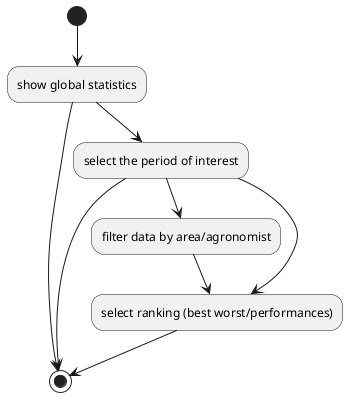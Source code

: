 @startuml

skinparam style strictuml
skinparam monochrome true

(*) --> "show global statistics"
-->(*)

"show global statistics"-->"select the period of interest"
-->(*)


"select the period of interest"-->"filter data by area/agronomist"
"filter data by area/agronomist"-->"select ranking (best worst/performances)"

"select the period of interest"-->"select ranking (best worst/performances)"
-->(*)






@enduml